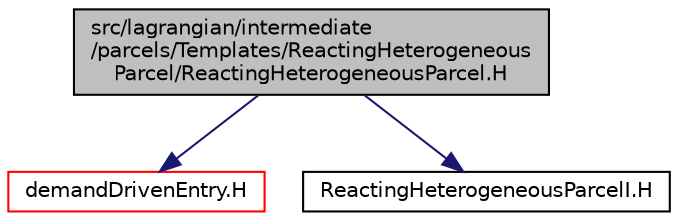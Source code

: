 digraph "src/lagrangian/intermediate/parcels/Templates/ReactingHeterogeneousParcel/ReactingHeterogeneousParcel.H"
{
  bgcolor="transparent";
  edge [fontname="Helvetica",fontsize="10",labelfontname="Helvetica",labelfontsize="10"];
  node [fontname="Helvetica",fontsize="10",shape=record];
  Node1 [label="src/lagrangian/intermediate\l/parcels/Templates/ReactingHeterogeneous\lParcel/ReactingHeterogeneousParcel.H",height=0.2,width=0.4,color="black", fillcolor="grey75", style="filled" fontcolor="black"];
  Node1 -> Node2 [color="midnightblue",fontsize="10",style="solid",fontname="Helvetica"];
  Node2 [label="demandDrivenEntry.H",height=0.2,width=0.4,color="red",URL="$demandDrivenEntry_8H.html"];
  Node1 -> Node3 [color="midnightblue",fontsize="10",style="solid",fontname="Helvetica"];
  Node3 [label="ReactingHeterogeneousParcelI.H",height=0.2,width=0.4,color="black",URL="$ReactingHeterogeneousParcelI_8H.html"];
}
